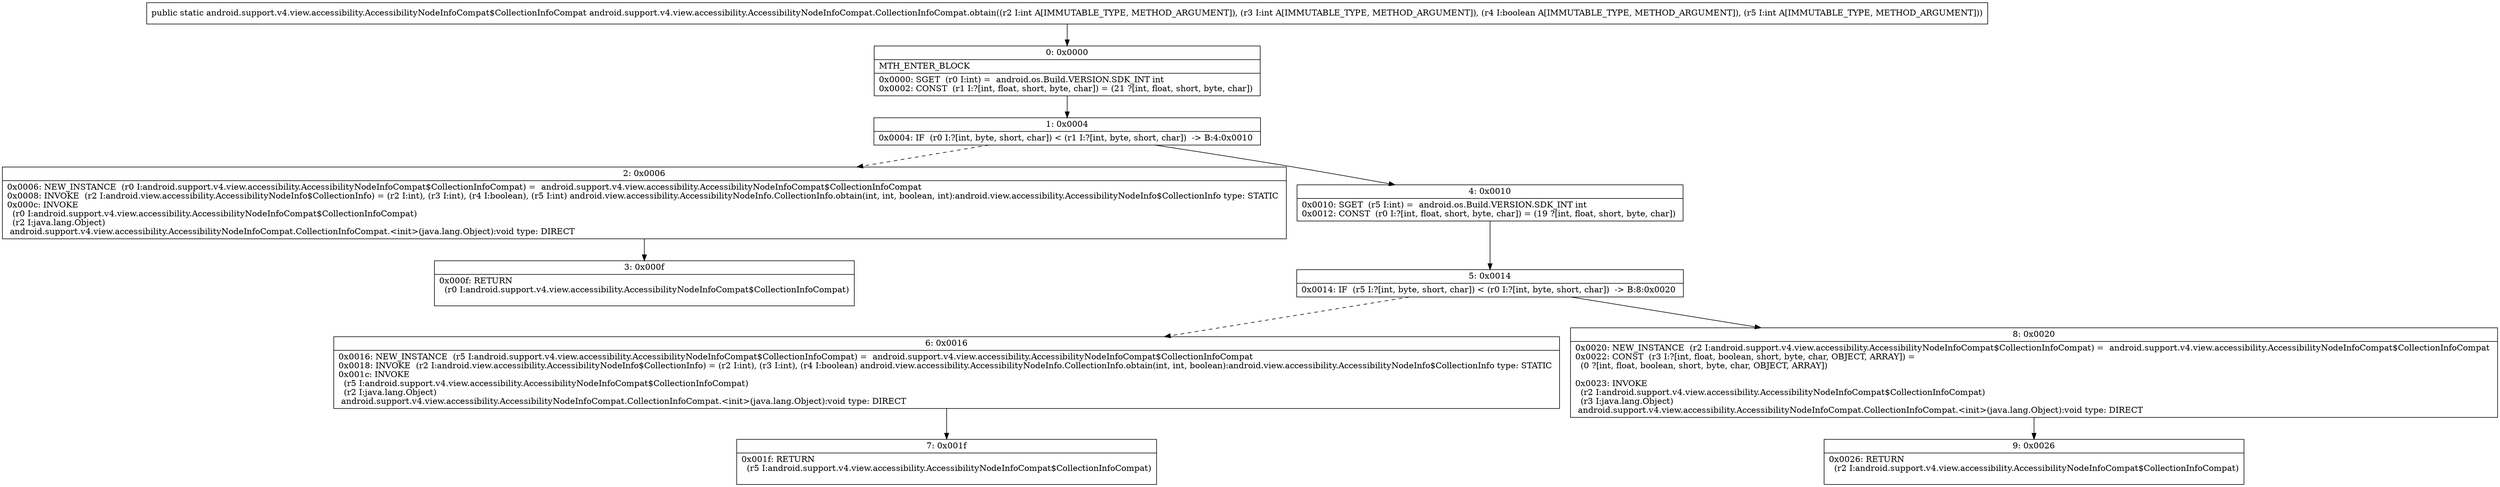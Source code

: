 digraph "CFG forandroid.support.v4.view.accessibility.AccessibilityNodeInfoCompat.CollectionInfoCompat.obtain(IIZI)Landroid\/support\/v4\/view\/accessibility\/AccessibilityNodeInfoCompat$CollectionInfoCompat;" {
Node_0 [shape=record,label="{0\:\ 0x0000|MTH_ENTER_BLOCK\l|0x0000: SGET  (r0 I:int) =  android.os.Build.VERSION.SDK_INT int \l0x0002: CONST  (r1 I:?[int, float, short, byte, char]) = (21 ?[int, float, short, byte, char]) \l}"];
Node_1 [shape=record,label="{1\:\ 0x0004|0x0004: IF  (r0 I:?[int, byte, short, char]) \< (r1 I:?[int, byte, short, char])  \-\> B:4:0x0010 \l}"];
Node_2 [shape=record,label="{2\:\ 0x0006|0x0006: NEW_INSTANCE  (r0 I:android.support.v4.view.accessibility.AccessibilityNodeInfoCompat$CollectionInfoCompat) =  android.support.v4.view.accessibility.AccessibilityNodeInfoCompat$CollectionInfoCompat \l0x0008: INVOKE  (r2 I:android.view.accessibility.AccessibilityNodeInfo$CollectionInfo) = (r2 I:int), (r3 I:int), (r4 I:boolean), (r5 I:int) android.view.accessibility.AccessibilityNodeInfo.CollectionInfo.obtain(int, int, boolean, int):android.view.accessibility.AccessibilityNodeInfo$CollectionInfo type: STATIC \l0x000c: INVOKE  \l  (r0 I:android.support.v4.view.accessibility.AccessibilityNodeInfoCompat$CollectionInfoCompat)\l  (r2 I:java.lang.Object)\l android.support.v4.view.accessibility.AccessibilityNodeInfoCompat.CollectionInfoCompat.\<init\>(java.lang.Object):void type: DIRECT \l}"];
Node_3 [shape=record,label="{3\:\ 0x000f|0x000f: RETURN  \l  (r0 I:android.support.v4.view.accessibility.AccessibilityNodeInfoCompat$CollectionInfoCompat)\l \l}"];
Node_4 [shape=record,label="{4\:\ 0x0010|0x0010: SGET  (r5 I:int) =  android.os.Build.VERSION.SDK_INT int \l0x0012: CONST  (r0 I:?[int, float, short, byte, char]) = (19 ?[int, float, short, byte, char]) \l}"];
Node_5 [shape=record,label="{5\:\ 0x0014|0x0014: IF  (r5 I:?[int, byte, short, char]) \< (r0 I:?[int, byte, short, char])  \-\> B:8:0x0020 \l}"];
Node_6 [shape=record,label="{6\:\ 0x0016|0x0016: NEW_INSTANCE  (r5 I:android.support.v4.view.accessibility.AccessibilityNodeInfoCompat$CollectionInfoCompat) =  android.support.v4.view.accessibility.AccessibilityNodeInfoCompat$CollectionInfoCompat \l0x0018: INVOKE  (r2 I:android.view.accessibility.AccessibilityNodeInfo$CollectionInfo) = (r2 I:int), (r3 I:int), (r4 I:boolean) android.view.accessibility.AccessibilityNodeInfo.CollectionInfo.obtain(int, int, boolean):android.view.accessibility.AccessibilityNodeInfo$CollectionInfo type: STATIC \l0x001c: INVOKE  \l  (r5 I:android.support.v4.view.accessibility.AccessibilityNodeInfoCompat$CollectionInfoCompat)\l  (r2 I:java.lang.Object)\l android.support.v4.view.accessibility.AccessibilityNodeInfoCompat.CollectionInfoCompat.\<init\>(java.lang.Object):void type: DIRECT \l}"];
Node_7 [shape=record,label="{7\:\ 0x001f|0x001f: RETURN  \l  (r5 I:android.support.v4.view.accessibility.AccessibilityNodeInfoCompat$CollectionInfoCompat)\l \l}"];
Node_8 [shape=record,label="{8\:\ 0x0020|0x0020: NEW_INSTANCE  (r2 I:android.support.v4.view.accessibility.AccessibilityNodeInfoCompat$CollectionInfoCompat) =  android.support.v4.view.accessibility.AccessibilityNodeInfoCompat$CollectionInfoCompat \l0x0022: CONST  (r3 I:?[int, float, boolean, short, byte, char, OBJECT, ARRAY]) = \l  (0 ?[int, float, boolean, short, byte, char, OBJECT, ARRAY])\l \l0x0023: INVOKE  \l  (r2 I:android.support.v4.view.accessibility.AccessibilityNodeInfoCompat$CollectionInfoCompat)\l  (r3 I:java.lang.Object)\l android.support.v4.view.accessibility.AccessibilityNodeInfoCompat.CollectionInfoCompat.\<init\>(java.lang.Object):void type: DIRECT \l}"];
Node_9 [shape=record,label="{9\:\ 0x0026|0x0026: RETURN  \l  (r2 I:android.support.v4.view.accessibility.AccessibilityNodeInfoCompat$CollectionInfoCompat)\l \l}"];
MethodNode[shape=record,label="{public static android.support.v4.view.accessibility.AccessibilityNodeInfoCompat$CollectionInfoCompat android.support.v4.view.accessibility.AccessibilityNodeInfoCompat.CollectionInfoCompat.obtain((r2 I:int A[IMMUTABLE_TYPE, METHOD_ARGUMENT]), (r3 I:int A[IMMUTABLE_TYPE, METHOD_ARGUMENT]), (r4 I:boolean A[IMMUTABLE_TYPE, METHOD_ARGUMENT]), (r5 I:int A[IMMUTABLE_TYPE, METHOD_ARGUMENT])) }"];
MethodNode -> Node_0;
Node_0 -> Node_1;
Node_1 -> Node_2[style=dashed];
Node_1 -> Node_4;
Node_2 -> Node_3;
Node_4 -> Node_5;
Node_5 -> Node_6[style=dashed];
Node_5 -> Node_8;
Node_6 -> Node_7;
Node_8 -> Node_9;
}

